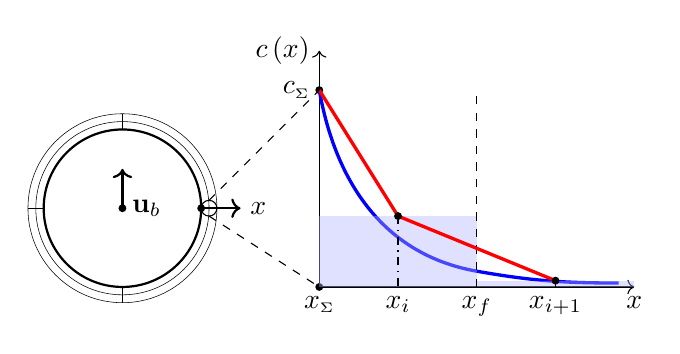 \begin{tikzpicture}[]

  % concentration profile
  \draw[->] (0,0)--(4,0);
  \draw[->] (0,0)--(0,3);
  \node[circle, inner sep=0, minimum size=0.1cm, fill] at (0,0) {};
  \draw[] node[below] at (4,0) {$x$};
  \draw[] node[left] at (0,3) {$c\left(x\right)$};
  \draw[ ] node[left] at (0,2.5) {$c_{\scriptscriptstyle \Sigma}$};
  \node[fill,circle, inner sep=0.0cm, minimum size=0.1cm] at (0,2.5) {};
  \node[below] at (0,0) {$x_{\scriptscriptstyle \Sigma}$};
  \draw[color=blue,very thick] (0,2.5) to[out=-80, in=170] (2,0.2) to[out=-10, in=180](3.8,0.05);

  % cell averages
  \fill[blue!30, fill opacity=0.4] (0,0)--(0,0.9)--(2,0.9)--(2,0);
  \fill[blue!30, fill opacity=0.4] (2,0)--(2,0.08)--(4,0.08)--(4,0);

  % face values
  \draw[dashed] (2,0)--(2,2.5);
 \draw[red, very thick] (0,2.5)--(1,0.9);
  \draw[red, very thick] (1,0.9)--(3,0.08);
  \node[fill,circle,inner sep=0, minimum size=0.1cm] at (1,0.9) {};
  \node[fill,circle,inner sep=0, minimum size=0.1cm] at (3,0.08) {};
  \draw[dashdotted] (1,0.9)--(1,0);
  \draw[dashdotted] (3,0.08)--(3,0);
  \node[below] at (1,0) {$x_i$};
  \node[below] at (2,0) {$x_{f}$};
  \node[below] at (3,0) {$x_{i+1}$};

  % bubble
  \coordinate (bc) at (-2.5,1);
  \draw[thick] (bc) circle (1.0cm);
  \draw[->,thick] (bc)--(-2.5,1.5);
  \node[circle,fill,minimum size=0.1cm, inner sep=0] at (bc) {};
  \draw[] node[right] at (bc) {$\mathbf{u}_b$};
  \draw[->,thick] (-1.5,1)--(-1.0,1);
  \draw[] node[right] at(-1,1) {$x$};
  \node[circle, inner sep=0, minimum size=0.1cm, fill] at (-1.5,1) {};

 %zoom
 \draw (-1.4,1) circle (0.1cm);
 \coordinate (zo1) at (-1.4,1.1);
 \coordinate (zo2) at (-1.4,0.9);
 \draw[dashed] (zo1) -- (0,2.5);
 \draw[dashed] (zo2) -- (0,0);

%mesh
 \draw[very thin] (bc) circle (1.1cm);
 \draw[very thin] (bc) circle (1.2cm);

\draw[very thin] (-2.5,0) -- (-2.5,-0.2);
\draw[very thin] (-2.5,2) -- (-2.5,2.2);
\draw[very thin] (-3.7,1) -- (-3.5,1);

\end{tikzpicture}
